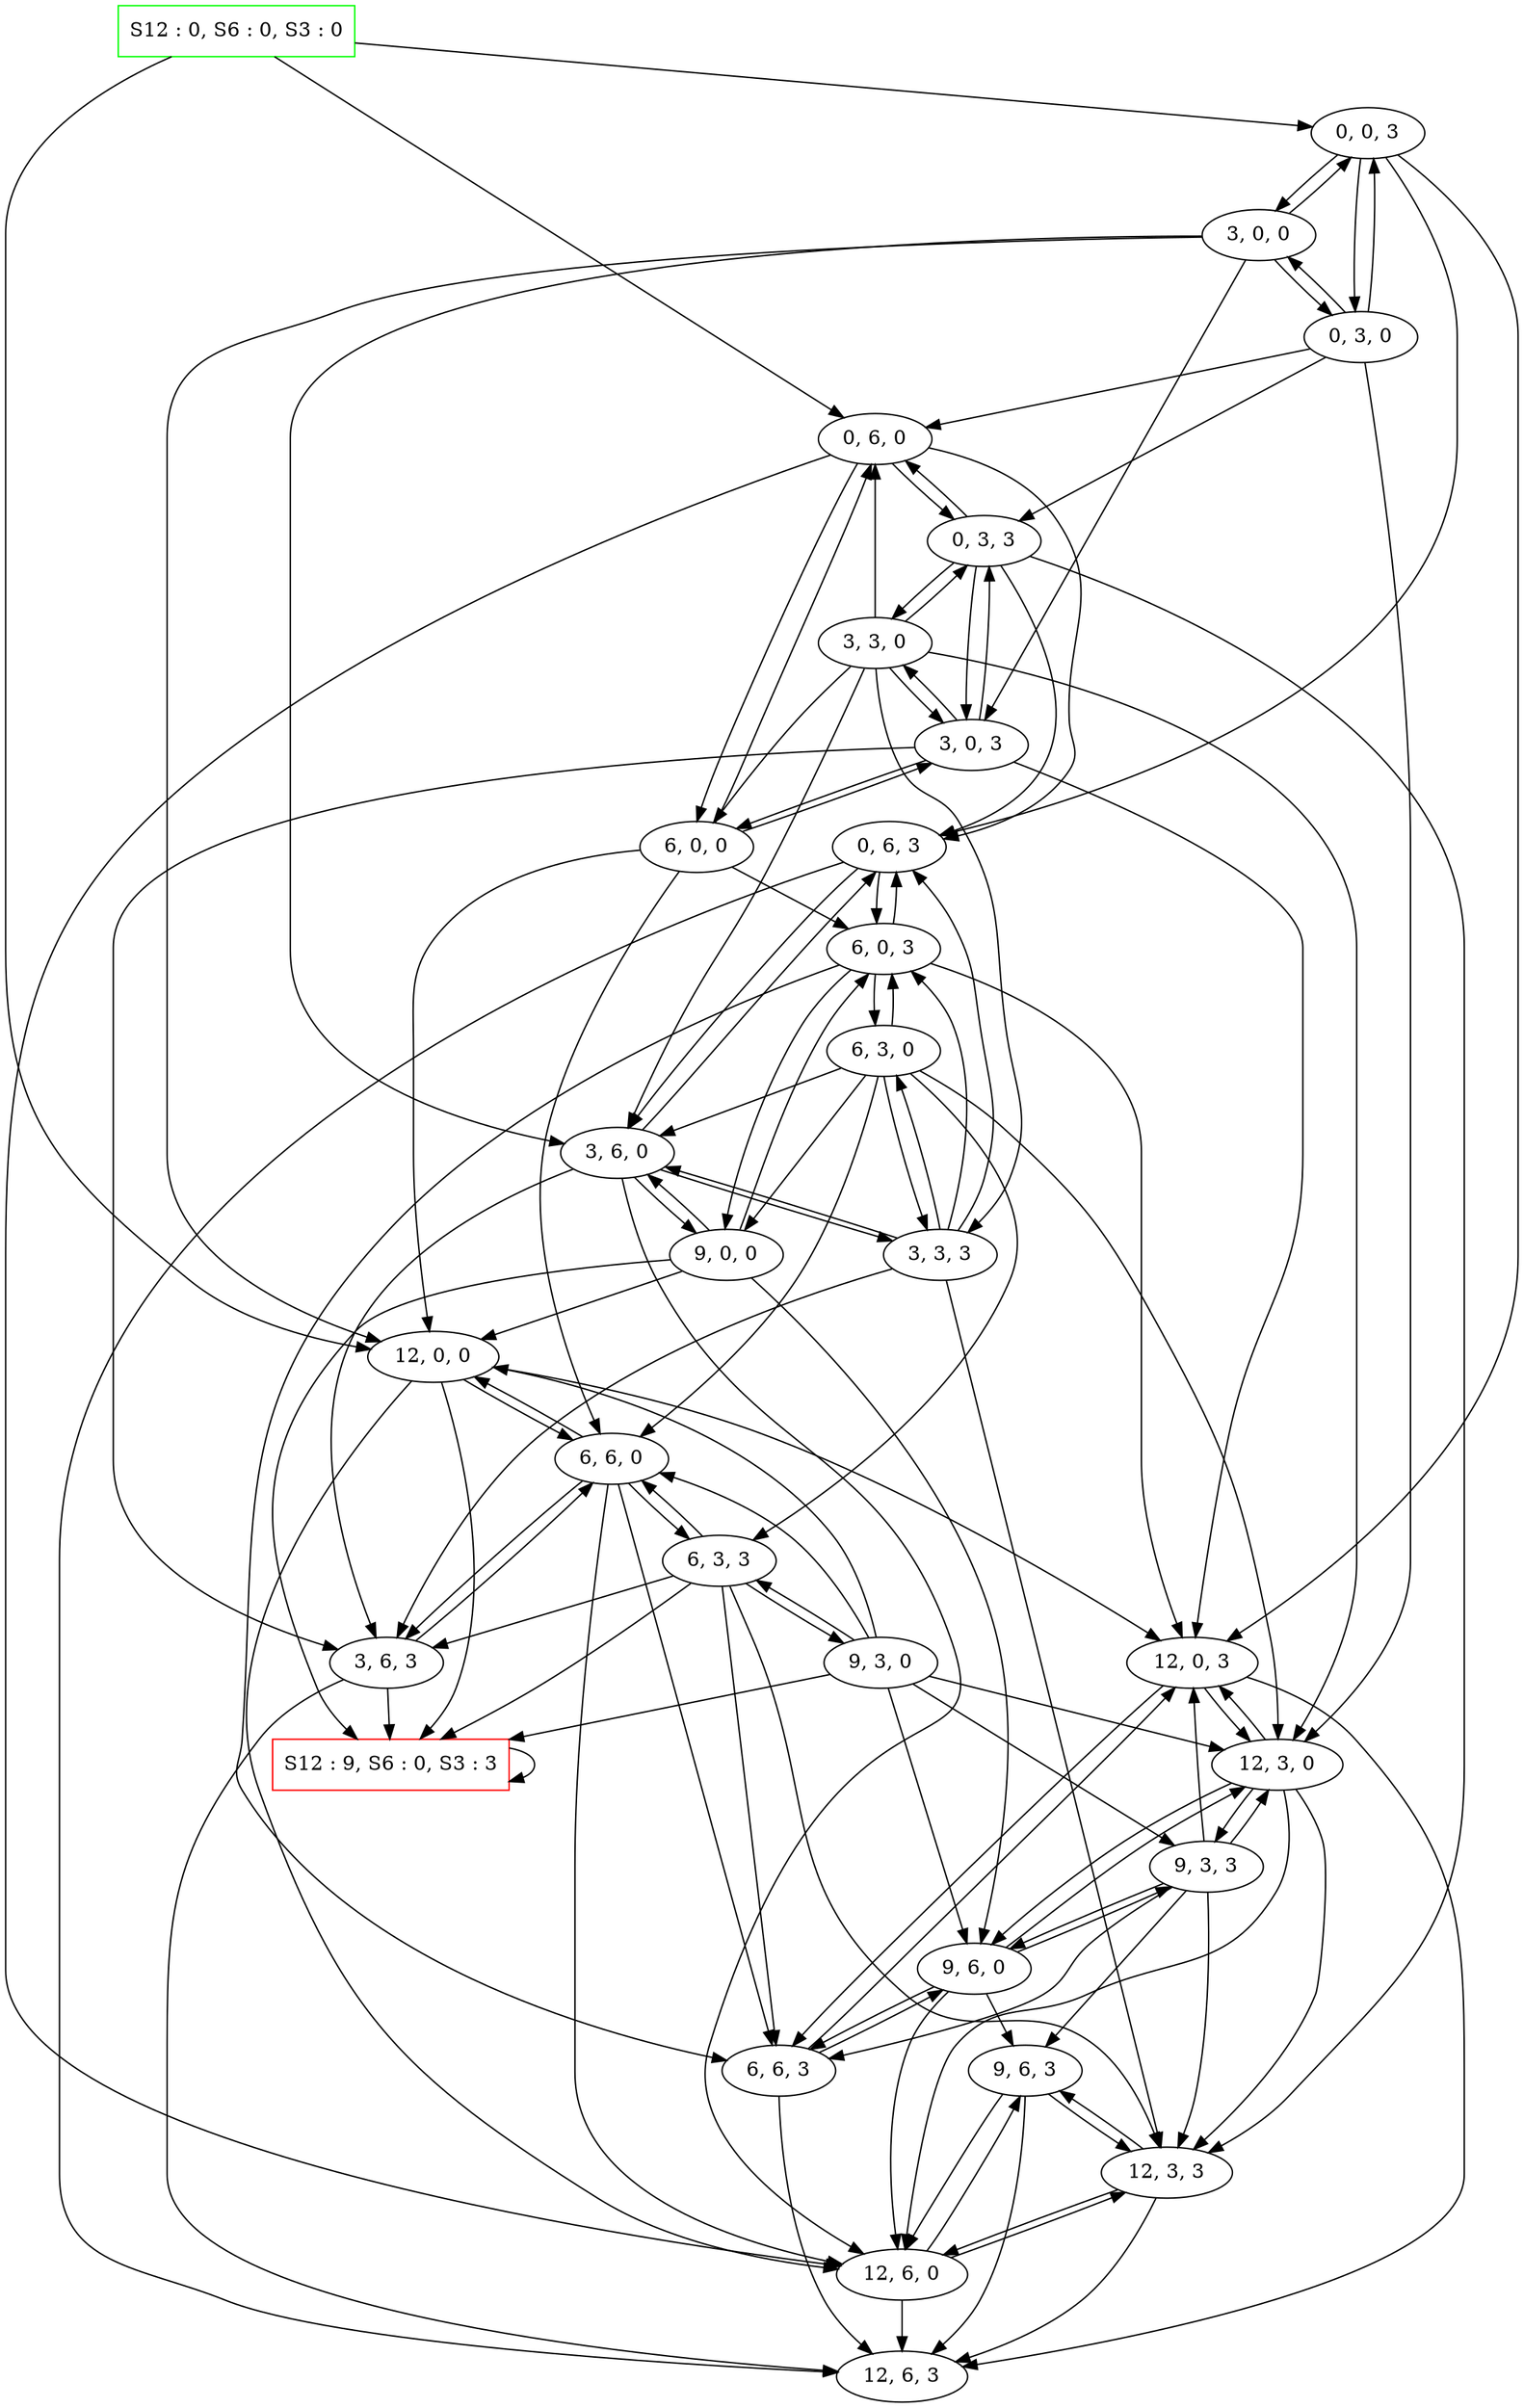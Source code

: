 digraph zodice {
	initial [label="S12 : 0, S6 : 0, S3 : 0" color=green shape=box]
	final [label="S12 : 9, S6 : 0, S3 : 3" color=red shape=box]
	initial -> "12, 0, 0"
	initial -> "0, 6, 0"
	initial -> "0, 0, 3"
	"0, 0, 3" -> "12, 0, 3"
	"0, 0, 3" -> "0, 6, 3"
	"0, 0, 3" -> "3, 0, 0"
	"0, 0, 3" -> "0, 3, 0"
	"0, 3, 0" -> "12, 3, 0"
	"0, 3, 0" -> "0, 6, 0"
	"0, 3, 0" -> "3, 0, 0"
	"0, 3, 0" -> "0, 0, 3"
	"0, 3, 0" -> "0, 3, 3"
	"0, 3, 3" -> "12, 3, 3"
	"0, 3, 3" -> "0, 6, 3"
	"0, 3, 3" -> "3, 0, 3"
	"0, 3, 3" -> "3, 3, 0"
	"0, 3, 3" -> "0, 6, 0"
	"0, 6, 0" -> "12, 6, 0"
	"0, 6, 0" -> "6, 0, 0"
	"0, 6, 0" -> "0, 3, 3"
	"0, 6, 0" -> "0, 6, 3"
	"0, 6, 3" -> "12, 6, 3"
	"0, 6, 3" -> "6, 0, 3"
	"0, 6, 3" -> "3, 6, 0"
	"3, 6, 0" -> "12, 6, 0"
	"3, 6, 0" -> "0, 6, 3"
	"3, 6, 0" -> "9, 0, 0"
	"3, 6, 0" -> "3, 3, 3"
	"3, 6, 0" -> "3, 6, 3"
	"3, 6, 3" -> "12, 6, 3"
	"3, 6, 3" -> final
	"3, 6, 3" -> "6, 6, 0"
	"6, 6, 0" -> "12, 6, 0"
	"6, 6, 0" -> "3, 6, 3"
	"6, 6, 0" -> "12, 0, 0"
	"6, 6, 0" -> "6, 3, 3"
	"6, 6, 0" -> "6, 6, 3"
	"6, 6, 3" -> "12, 6, 3"
	"6, 6, 3" -> "12, 0, 3"
	"6, 6, 3" -> "9, 6, 0"
	"9, 6, 0" -> "12, 6, 0"
	"9, 6, 0" -> "6, 6, 3"
	"9, 6, 0" -> "12, 3, 0"
	"9, 6, 0" -> "9, 3, 3"
	"9, 6, 0" -> "9, 6, 3"
	"9, 6, 3" -> "12, 6, 3"
	"9, 6, 3" -> "12, 3, 3"
	"9, 6, 3" -> "12, 6, 0"
	"12, 6, 0" -> "9, 6, 3"
	"12, 6, 0" -> "12, 3, 3"
	"12, 6, 0" -> "12, 6, 3"
	"12, 3, 3" -> "9, 6, 3"
	"12, 3, 3" -> "12, 6, 3"
	"12, 3, 3" -> "12, 6, 0"
	"9, 3, 3" -> "12, 3, 3"
	"9, 3, 3" -> "6, 6, 3"
	"9, 3, 3" -> "9, 6, 3"
	"9, 3, 3" -> "12, 0, 3"
	"9, 3, 3" -> "12, 3, 0"
	"9, 3, 3" -> "9, 6, 0"
	"12, 3, 0" -> "9, 6, 0"
	"12, 3, 0" -> "9, 3, 3"
	"12, 3, 0" -> "12, 6, 0"
	"12, 3, 0" -> "12, 0, 3"
	"12, 3, 0" -> "12, 3, 3"
	"12, 0, 3" -> "6, 6, 3"
	"12, 0, 3" -> "12, 6, 3"
	"12, 0, 3" -> "12, 3, 0"
	"6, 3, 3" -> "12, 3, 3"
	"6, 3, 3" -> "3, 6, 3"
	"6, 3, 3" -> "6, 6, 3"
	"6, 3, 3" -> final
	"6, 3, 3" -> "9, 3, 0"
	"6, 3, 3" -> "6, 6, 0"
	"9, 3, 0" -> "12, 3, 0"
	"9, 3, 0" -> "6, 6, 0"
	"9, 3, 0" -> "6, 3, 3"
	"9, 3, 0" -> "9, 6, 0"
	"9, 3, 0" -> "12, 0, 0"
	"9, 3, 0" -> final
	"9, 3, 0" -> "9, 3, 3"
	final -> final
	"12, 0, 0" -> "6, 6, 0"
	"12, 0, 0" -> final
	"12, 0, 0" -> "12, 6, 0"
	"12, 0, 0" -> "12, 0, 3"
	"3, 3, 3" -> "12, 3, 3"
	"3, 3, 3" -> "0, 6, 3"
	"3, 3, 3" -> "3, 6, 3"
	"3, 3, 3" -> "6, 0, 3"
	"3, 3, 3" -> "6, 3, 0"
	"3, 3, 3" -> "3, 6, 0"
	"6, 3, 0" -> "12, 3, 0"
	"6, 3, 0" -> "3, 6, 0"
	"6, 3, 0" -> "3, 3, 3"
	"6, 3, 0" -> "6, 6, 0"
	"6, 3, 0" -> "9, 0, 0"
	"6, 3, 0" -> "6, 0, 3"
	"6, 3, 0" -> "6, 3, 3"
	"6, 0, 3" -> "12, 0, 3"
	"6, 0, 3" -> "0, 6, 3"
	"6, 0, 3" -> "6, 6, 3"
	"6, 0, 3" -> "9, 0, 0"
	"6, 0, 3" -> "6, 3, 0"
	"9, 0, 0" -> "12, 0, 0"
	"9, 0, 0" -> "3, 6, 0"
	"9, 0, 0" -> "6, 0, 3"
	"9, 0, 0" -> "9, 6, 0"
	"9, 0, 0" -> final
	"6, 0, 0" -> "12, 0, 0"
	"6, 0, 0" -> "0, 6, 0"
	"6, 0, 0" -> "3, 0, 3"
	"6, 0, 0" -> "6, 6, 0"
	"6, 0, 0" -> "6, 0, 3"
	"3, 0, 3" -> "12, 0, 3"
	"3, 0, 3" -> "0, 3, 3"
	"3, 0, 3" -> "3, 6, 3"
	"3, 0, 3" -> "6, 0, 0"
	"3, 0, 3" -> "3, 3, 0"
	"3, 3, 0" -> "12, 3, 0"
	"3, 3, 0" -> "0, 6, 0"
	"3, 3, 0" -> "0, 3, 3"
	"3, 3, 0" -> "3, 6, 0"
	"3, 3, 0" -> "6, 0, 0"
	"3, 3, 0" -> "3, 0, 3"
	"3, 3, 0" -> "3, 3, 3"
	"3, 0, 0" -> "12, 0, 0"
	"3, 0, 0" -> "0, 3, 0"
	"3, 0, 0" -> "0, 0, 3"
	"3, 0, 0" -> "3, 6, 0"
	"3, 0, 0" -> "3, 0, 3"
}
